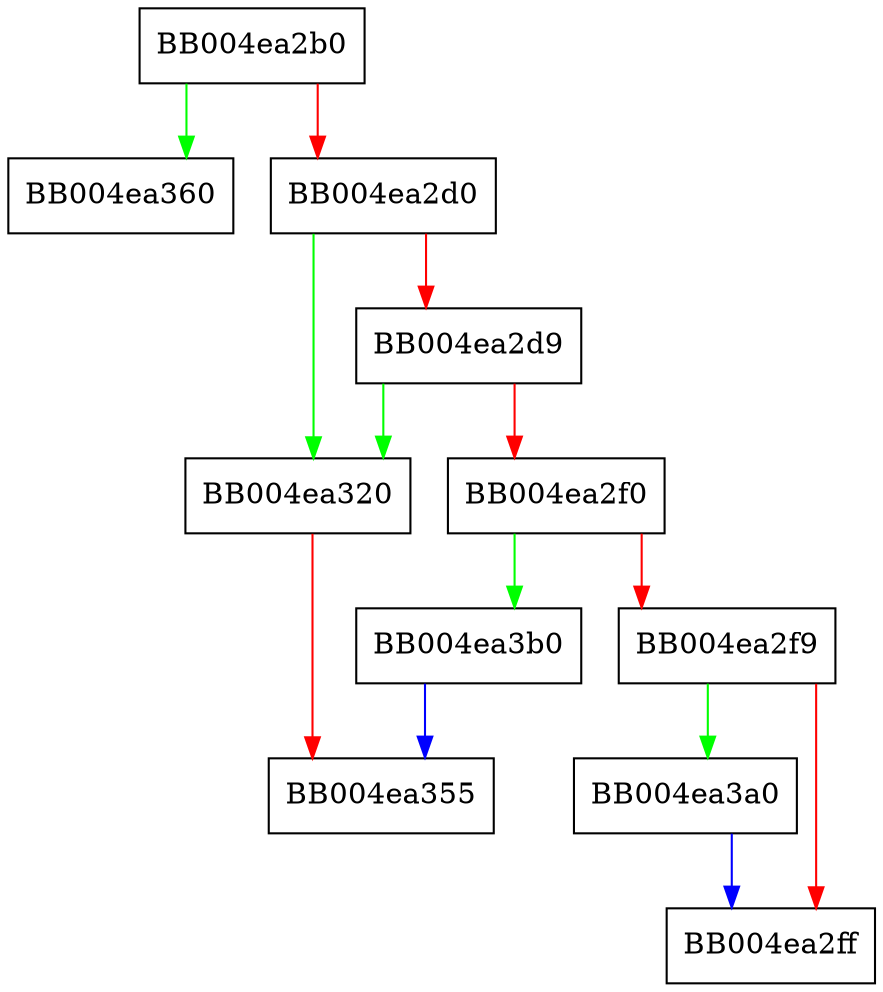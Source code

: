 digraph tls_process_key_update {
  node [shape="box"];
  graph [splines=ortho];
  BB004ea2b0 -> BB004ea360 [color="green"];
  BB004ea2b0 -> BB004ea2d0 [color="red"];
  BB004ea2d0 -> BB004ea320 [color="green"];
  BB004ea2d0 -> BB004ea2d9 [color="red"];
  BB004ea2d9 -> BB004ea320 [color="green"];
  BB004ea2d9 -> BB004ea2f0 [color="red"];
  BB004ea2f0 -> BB004ea3b0 [color="green"];
  BB004ea2f0 -> BB004ea2f9 [color="red"];
  BB004ea2f9 -> BB004ea3a0 [color="green"];
  BB004ea2f9 -> BB004ea2ff [color="red"];
  BB004ea320 -> BB004ea355 [color="red"];
  BB004ea3a0 -> BB004ea2ff [color="blue"];
  BB004ea3b0 -> BB004ea355 [color="blue"];
}